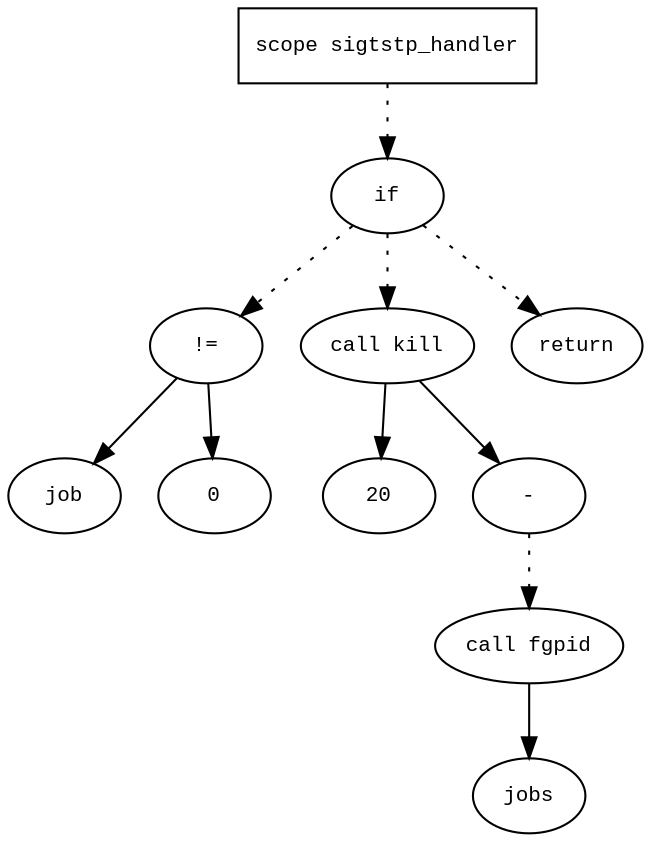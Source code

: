 digraph AST {
  graph [fontname="Times New Roman",fontsize=10];
  node  [fontname="Courier New",fontsize=10];
  edge  [fontname="Times New Roman",fontsize=10];

  node1 [label="scope sigtstp_handler",shape=box];
  node2 [label="if",shape=ellipse];
  node1 -> node2 [style=dotted];
  node3 [label="!=",shape=ellipse];
  node4 [label="job",shape=ellipse];
  node3 -> node4;
  node5 [label="0",shape=ellipse];
  node3 -> node5;
  node2 -> node3 [style=dotted];
  node6 [label="call kill",shape=ellipse];
  node7 [label="20",shape=ellipse];
  node6 -> node7;
  node8 [label="-",shape=ellipse];
  node9 [label="call fgpid",shape=ellipse];
  node10 [label="jobs",shape=ellipse];
  node9 -> node10;
  node8 -> node9 [style=dotted];
  node6 -> node8;
  node2 -> node6 [style=dotted];
  node11 [label="return",shape=ellipse];
  node2 -> node11 [style=dotted];
} 